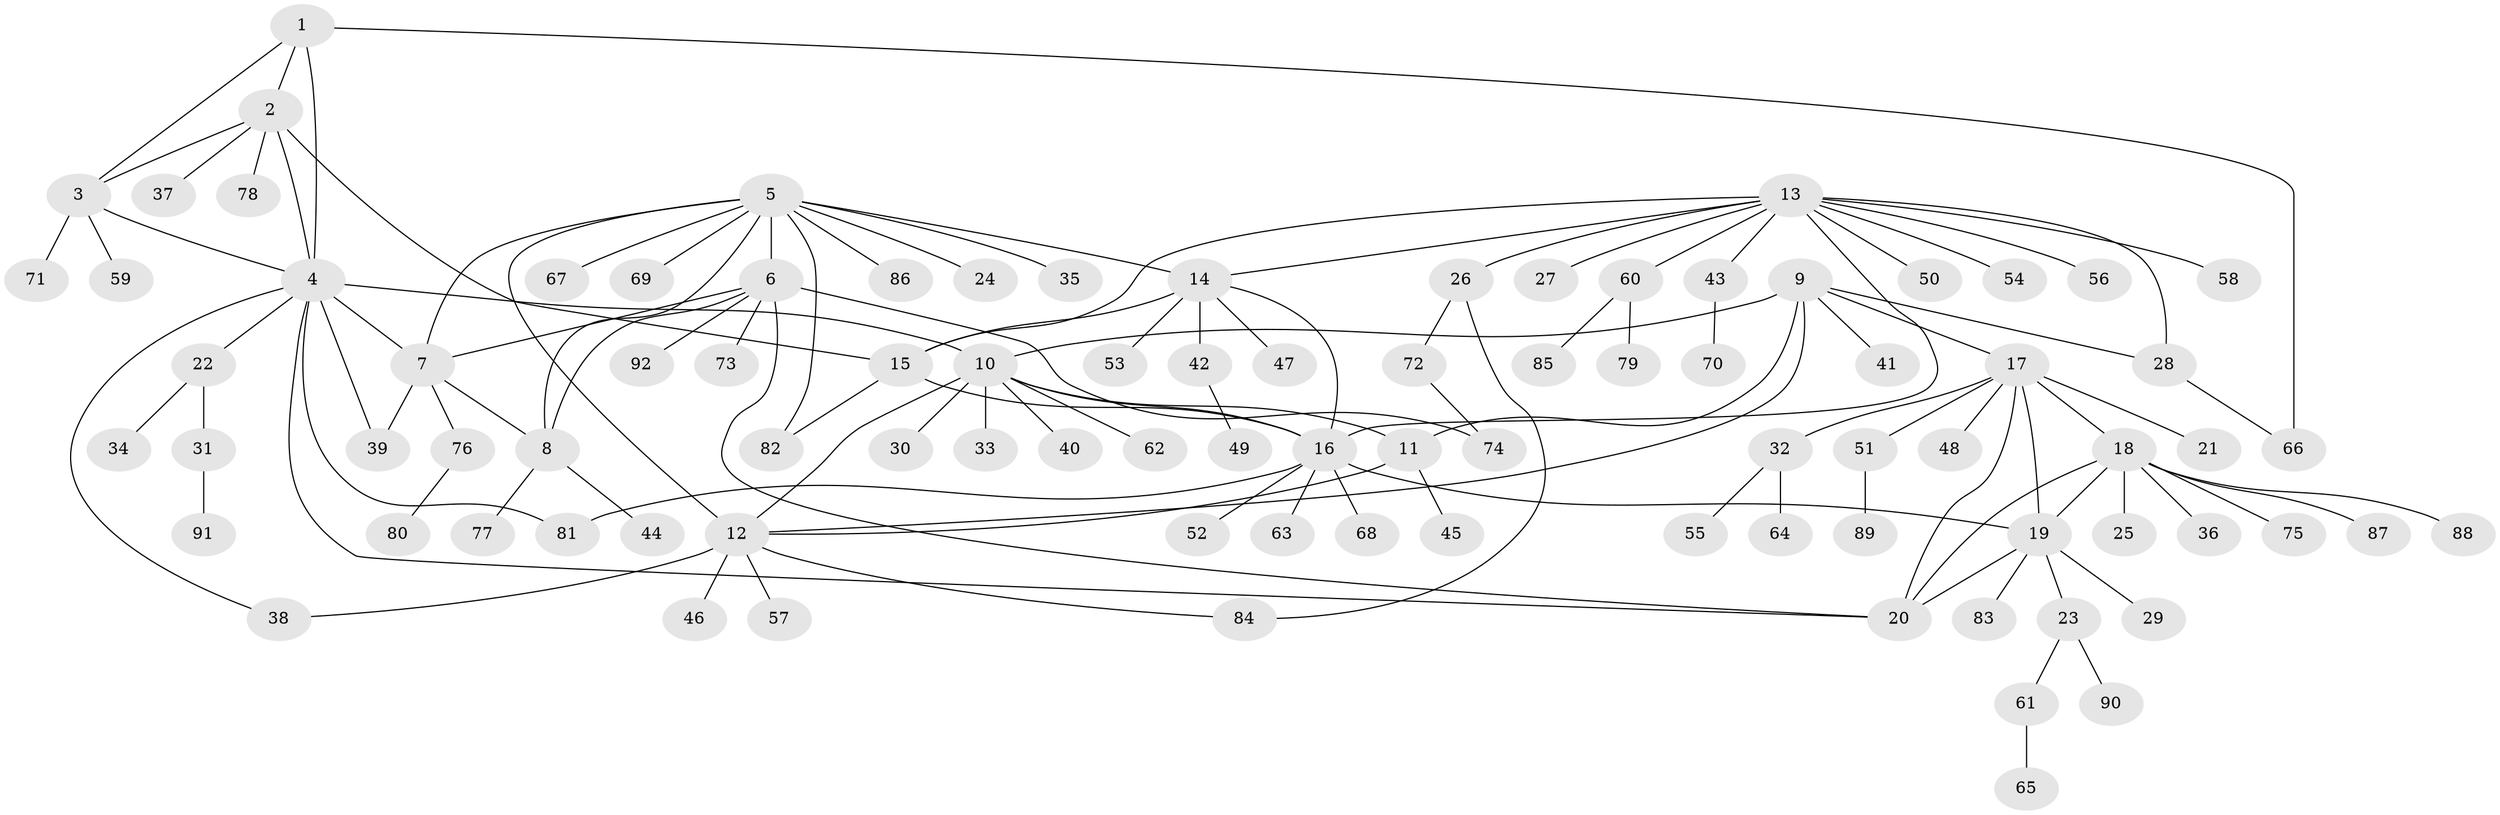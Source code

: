 // Generated by graph-tools (version 1.1) at 2025/15/03/09/25 04:15:43]
// undirected, 92 vertices, 120 edges
graph export_dot {
graph [start="1"]
  node [color=gray90,style=filled];
  1;
  2;
  3;
  4;
  5;
  6;
  7;
  8;
  9;
  10;
  11;
  12;
  13;
  14;
  15;
  16;
  17;
  18;
  19;
  20;
  21;
  22;
  23;
  24;
  25;
  26;
  27;
  28;
  29;
  30;
  31;
  32;
  33;
  34;
  35;
  36;
  37;
  38;
  39;
  40;
  41;
  42;
  43;
  44;
  45;
  46;
  47;
  48;
  49;
  50;
  51;
  52;
  53;
  54;
  55;
  56;
  57;
  58;
  59;
  60;
  61;
  62;
  63;
  64;
  65;
  66;
  67;
  68;
  69;
  70;
  71;
  72;
  73;
  74;
  75;
  76;
  77;
  78;
  79;
  80;
  81;
  82;
  83;
  84;
  85;
  86;
  87;
  88;
  89;
  90;
  91;
  92;
  1 -- 2;
  1 -- 3;
  1 -- 4;
  1 -- 66;
  2 -- 3;
  2 -- 4;
  2 -- 15;
  2 -- 37;
  2 -- 78;
  3 -- 4;
  3 -- 59;
  3 -- 71;
  4 -- 7;
  4 -- 10;
  4 -- 20;
  4 -- 22;
  4 -- 38;
  4 -- 39;
  4 -- 81;
  5 -- 6;
  5 -- 7;
  5 -- 8;
  5 -- 12;
  5 -- 14;
  5 -- 24;
  5 -- 35;
  5 -- 67;
  5 -- 69;
  5 -- 82;
  5 -- 86;
  6 -- 7;
  6 -- 8;
  6 -- 20;
  6 -- 73;
  6 -- 74;
  6 -- 92;
  7 -- 8;
  7 -- 39;
  7 -- 76;
  8 -- 44;
  8 -- 77;
  9 -- 10;
  9 -- 11;
  9 -- 12;
  9 -- 17;
  9 -- 28;
  9 -- 41;
  10 -- 11;
  10 -- 12;
  10 -- 16;
  10 -- 30;
  10 -- 33;
  10 -- 40;
  10 -- 62;
  11 -- 12;
  11 -- 45;
  12 -- 38;
  12 -- 46;
  12 -- 57;
  12 -- 84;
  13 -- 14;
  13 -- 15;
  13 -- 16;
  13 -- 26;
  13 -- 27;
  13 -- 28;
  13 -- 43;
  13 -- 50;
  13 -- 54;
  13 -- 56;
  13 -- 58;
  13 -- 60;
  14 -- 15;
  14 -- 16;
  14 -- 42;
  14 -- 47;
  14 -- 53;
  15 -- 16;
  15 -- 82;
  16 -- 19;
  16 -- 52;
  16 -- 63;
  16 -- 68;
  16 -- 81;
  17 -- 18;
  17 -- 19;
  17 -- 20;
  17 -- 21;
  17 -- 32;
  17 -- 48;
  17 -- 51;
  18 -- 19;
  18 -- 20;
  18 -- 25;
  18 -- 36;
  18 -- 75;
  18 -- 87;
  18 -- 88;
  19 -- 20;
  19 -- 23;
  19 -- 29;
  19 -- 83;
  22 -- 31;
  22 -- 34;
  23 -- 61;
  23 -- 90;
  26 -- 72;
  26 -- 84;
  28 -- 66;
  31 -- 91;
  32 -- 55;
  32 -- 64;
  42 -- 49;
  43 -- 70;
  51 -- 89;
  60 -- 79;
  60 -- 85;
  61 -- 65;
  72 -- 74;
  76 -- 80;
}
